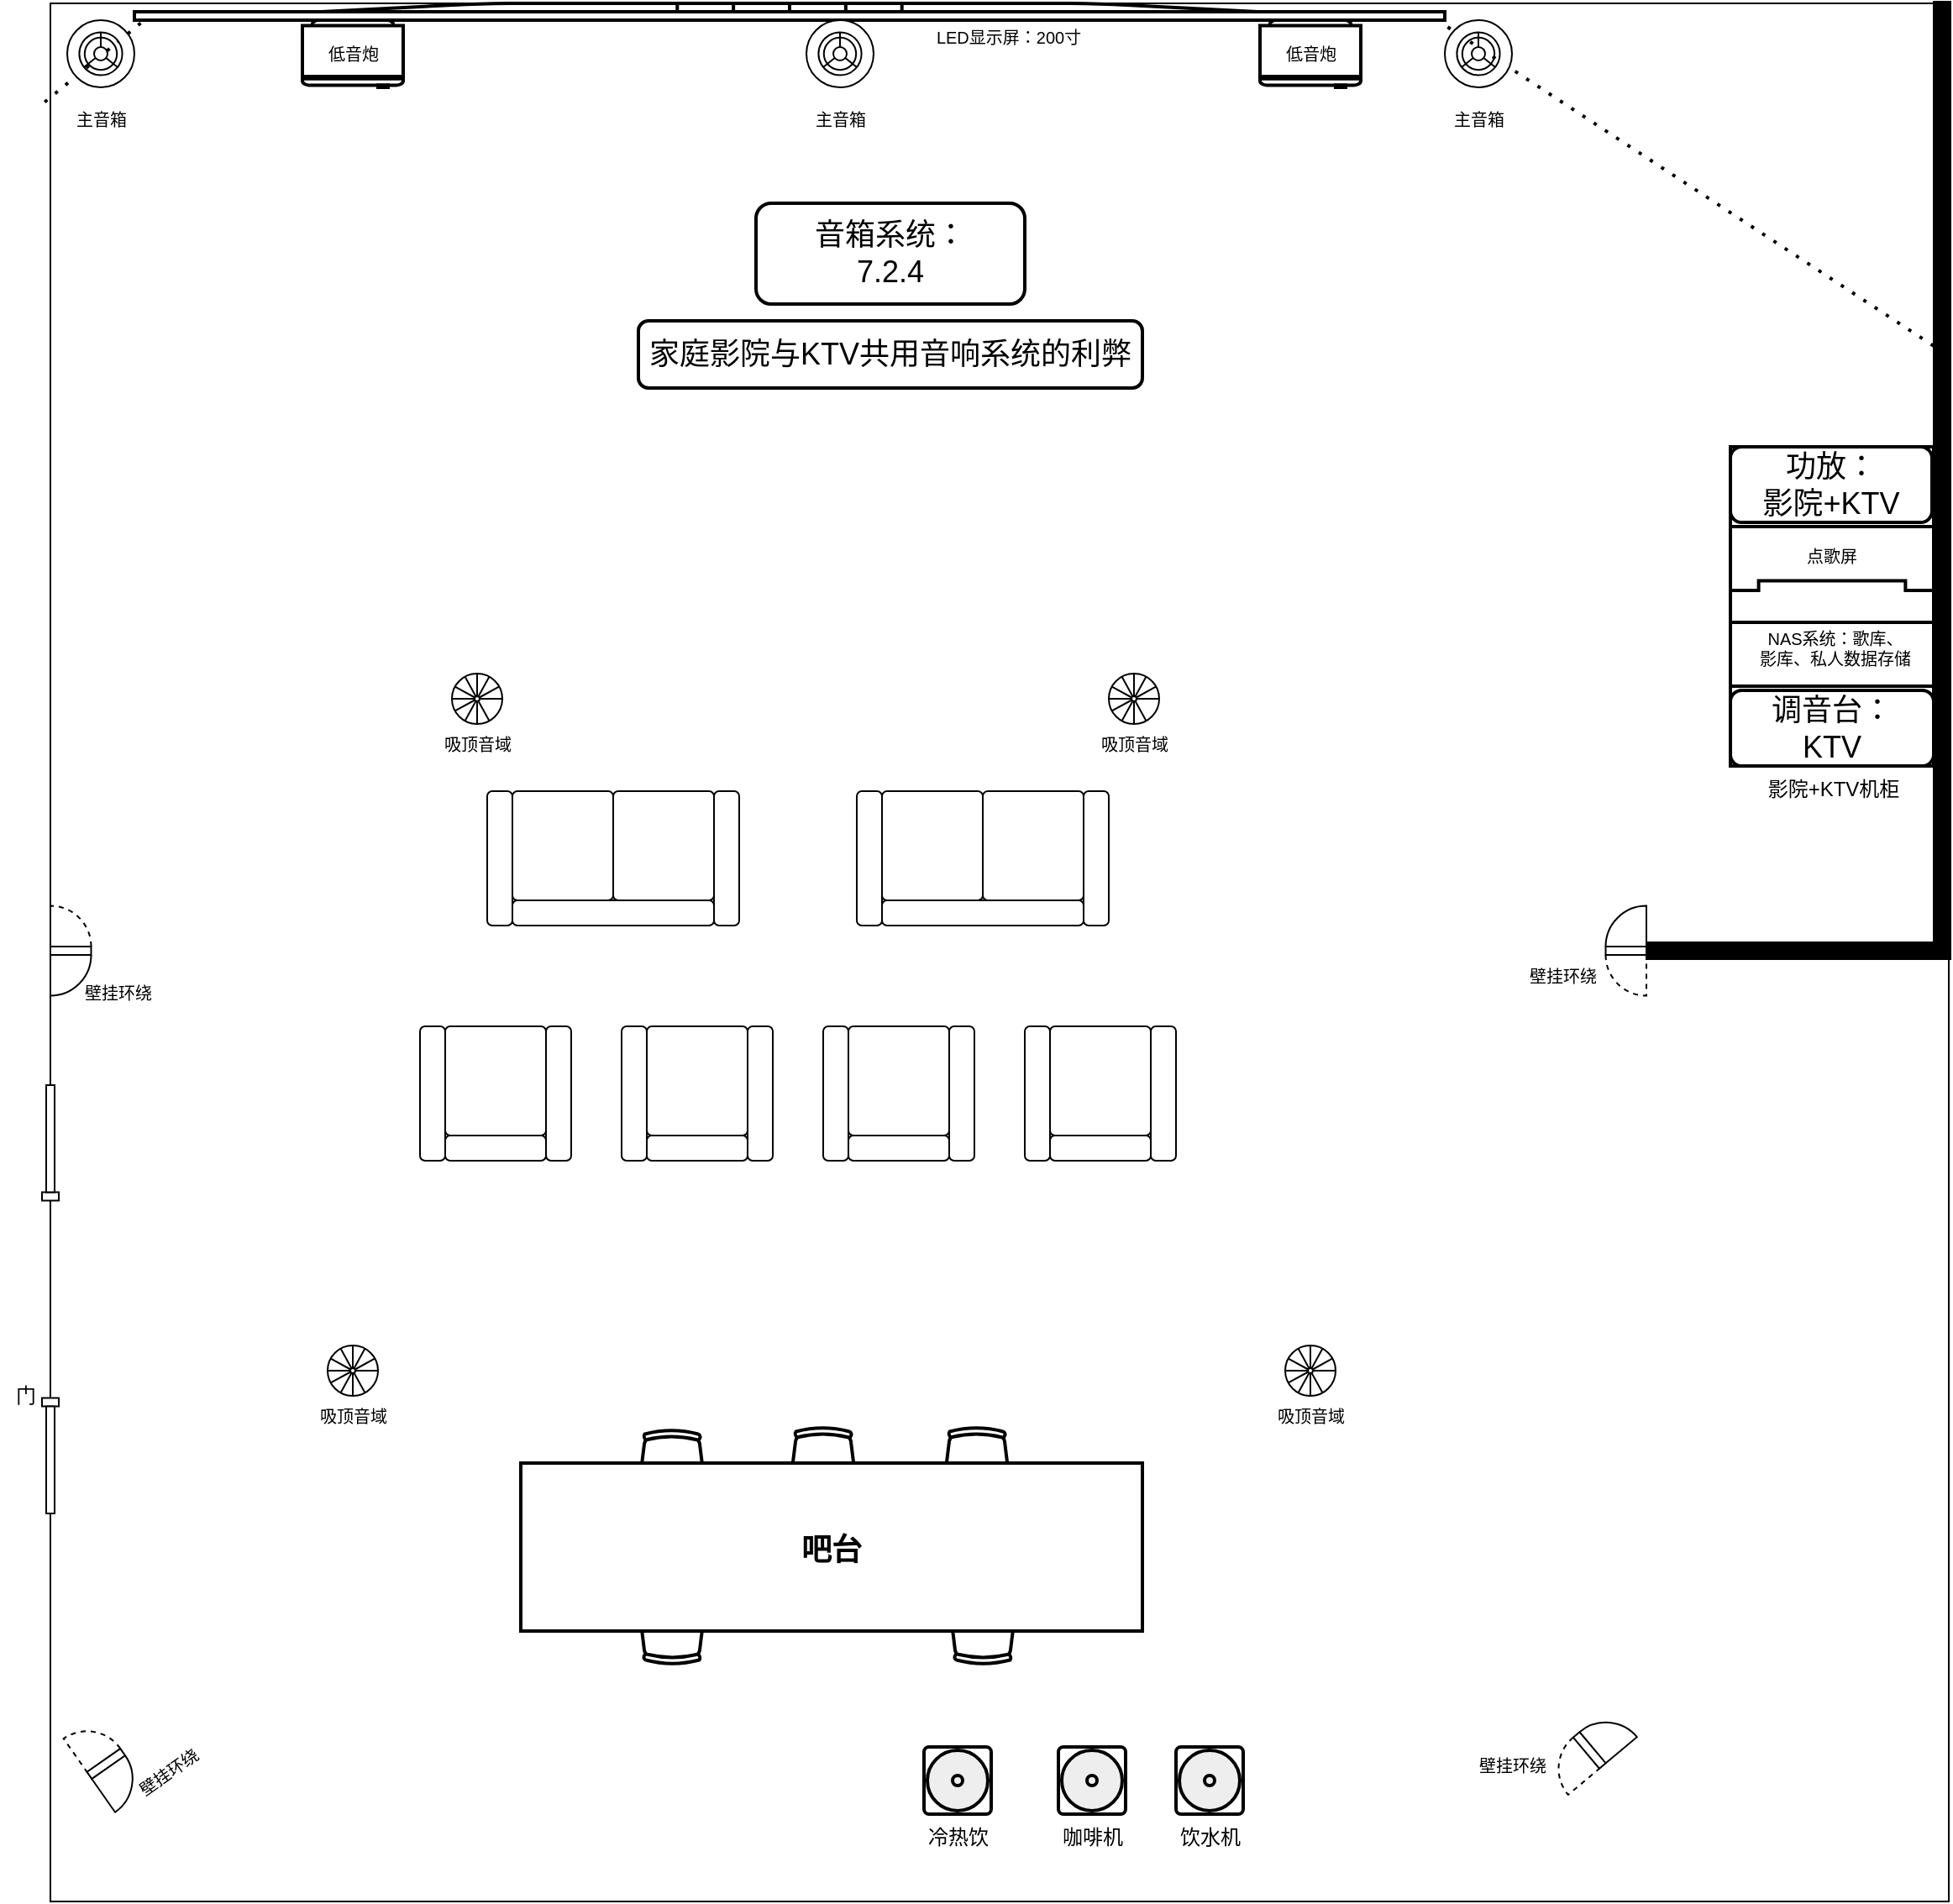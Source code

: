 <mxfile version="15.5.6" type="github">
  <diagram id="l9gon10-OVFrLEdtlygo" name="第 1 页">
    <mxGraphModel dx="1422" dy="754" grid="1" gridSize="10" guides="1" tooltips="1" connect="1" arrows="1" fold="1" page="1" pageScale="1" pageWidth="827" pageHeight="1169" math="0" shadow="0">
      <root>
        <mxCell id="0" />
        <mxCell id="1" parent="0" />
        <mxCell id="b5rMPWdn-qDBkz6BJryQ-1" value="" style="whiteSpace=wrap;html=1;aspect=fixed;" vertex="1" parent="1">
          <mxGeometry x="160" y="131" width="1130" height="1130" as="geometry" />
        </mxCell>
        <mxCell id="b5rMPWdn-qDBkz6BJryQ-3" value="" style="verticalLabelPosition=bottom;html=1;verticalAlign=top;align=center;shape=mxgraph.floorplan.doorDoublePocket;dx=0.25;rotation=90;" vertex="1" parent="1">
          <mxGeometry x="32.5" y="897.5" width="255" height="10" as="geometry" />
        </mxCell>
        <mxCell id="b5rMPWdn-qDBkz6BJryQ-4" value="门" style="text;html=1;resizable=0;autosize=1;align=center;verticalAlign=middle;points=[];fillColor=none;strokeColor=none;rounded=0;" vertex="1" parent="1">
          <mxGeometry x="130" y="950" width="30" height="20" as="geometry" />
        </mxCell>
        <mxCell id="b5rMPWdn-qDBkz6BJryQ-6" value="" style="verticalLabelPosition=bottom;html=1;verticalAlign=top;align=center;shape=mxgraph.floorplan.flat_tv;strokeWidth=2;" vertex="1" parent="1">
          <mxGeometry x="210" y="131" width="780" height="10" as="geometry" />
        </mxCell>
        <mxCell id="b5rMPWdn-qDBkz6BJryQ-7" value="" style="verticalLabelPosition=bottom;html=1;verticalAlign=top;align=center;shape=mxgraph.floorplan.wall;fillColor=#000000;" vertex="1" parent="1">
          <mxGeometry x="1110" y="690" width="181" height="10" as="geometry" />
        </mxCell>
        <mxCell id="b5rMPWdn-qDBkz6BJryQ-8" value="" style="verticalLabelPosition=bottom;html=1;verticalAlign=top;align=center;shape=mxgraph.floorplan.wall;fillColor=#000000;direction=south;" vertex="1" parent="1">
          <mxGeometry x="1281" y="130" width="10" height="560" as="geometry" />
        </mxCell>
        <mxCell id="b5rMPWdn-qDBkz6BJryQ-9" value="影院+KTV机柜" style="verticalLabelPosition=bottom;dashed=0;shadow=0;html=1;align=center;verticalAlign=top;shape=mxgraph.cabinets.cb_2p;strokeWidth=2;" vertex="1" parent="1">
          <mxGeometry x="1160" y="395" width="121" height="190" as="geometry" />
        </mxCell>
        <mxCell id="b5rMPWdn-qDBkz6BJryQ-10" value="饮水机" style="verticalLabelPosition=bottom;html=1;verticalAlign=top;align=center;shape=mxgraph.floorplan.water_cooler;strokeWidth=2;" vertex="1" parent="1">
          <mxGeometry x="830" y="1169" width="40" height="40" as="geometry" />
        </mxCell>
        <mxCell id="b5rMPWdn-qDBkz6BJryQ-11" value="" style="verticalLabelPosition=bottom;html=1;verticalAlign=top;align=center;shape=mxgraph.floorplan.office_chair;shadow=0;strokeWidth=2;" vertex="1" parent="1">
          <mxGeometry x="510" y="980" width="40" height="43" as="geometry" />
        </mxCell>
        <mxCell id="b5rMPWdn-qDBkz6BJryQ-12" value="" style="verticalLabelPosition=bottom;html=1;verticalAlign=top;align=center;shape=mxgraph.floorplan.office_chair;shadow=0;direction=west;strokeWidth=2;" vertex="1" parent="1">
          <mxGeometry x="510" y="1077" width="40" height="43" as="geometry" />
        </mxCell>
        <mxCell id="b5rMPWdn-qDBkz6BJryQ-14" value="" style="verticalLabelPosition=bottom;html=1;verticalAlign=top;align=center;shape=mxgraph.floorplan.office_chair;shadow=0;direction=south;strokeWidth=2;rotation=-90;" vertex="1" parent="1">
          <mxGeometry x="690" y="980" width="43" height="40" as="geometry" />
        </mxCell>
        <mxCell id="b5rMPWdn-qDBkz6BJryQ-15" value="" style="verticalLabelPosition=bottom;html=1;verticalAlign=top;align=center;shape=mxgraph.floorplan.office_chair;shadow=0;strokeWidth=2;" vertex="1" parent="1">
          <mxGeometry x="600" y="978.5" width="40" height="43" as="geometry" />
        </mxCell>
        <mxCell id="b5rMPWdn-qDBkz6BJryQ-16" value="" style="verticalLabelPosition=bottom;html=1;verticalAlign=top;align=center;shape=mxgraph.floorplan.office_chair;shadow=0;direction=west;strokeWidth=2;" vertex="1" parent="1">
          <mxGeometry x="695" y="1077" width="40" height="43" as="geometry" />
        </mxCell>
        <mxCell id="b5rMPWdn-qDBkz6BJryQ-17" value="吧台" style="shape=rect;shadow=0;strokeWidth=2;fontSize=18;fontStyle=1" vertex="1" parent="1">
          <mxGeometry x="440" y="1000" width="370" height="100" as="geometry" />
        </mxCell>
        <mxCell id="b5rMPWdn-qDBkz6BJryQ-18" value="咖啡机" style="verticalLabelPosition=bottom;html=1;verticalAlign=top;align=center;shape=mxgraph.floorplan.water_cooler;strokeWidth=2;" vertex="1" parent="1">
          <mxGeometry x="760" y="1169" width="40" height="40" as="geometry" />
        </mxCell>
        <mxCell id="b5rMPWdn-qDBkz6BJryQ-19" value="冷热饮" style="verticalLabelPosition=bottom;html=1;verticalAlign=top;align=center;shape=mxgraph.floorplan.water_cooler;strokeWidth=2;" vertex="1" parent="1">
          <mxGeometry x="680" y="1169" width="40" height="40" as="geometry" />
        </mxCell>
        <mxCell id="b5rMPWdn-qDBkz6BJryQ-20" value="" style="verticalLabelPosition=bottom;html=1;verticalAlign=top;align=center;shape=mxgraph.floorplan.sofa;fontSize=18;strokeWidth=1;rotation=-180;" vertex="1" parent="1">
          <mxGeometry x="380" y="740" width="90" height="80" as="geometry" />
        </mxCell>
        <mxCell id="b5rMPWdn-qDBkz6BJryQ-21" value="" style="verticalLabelPosition=bottom;html=1;verticalAlign=top;align=center;shape=mxgraph.floorplan.couch;fontSize=18;strokeWidth=1;rotation=-180;" vertex="1" parent="1">
          <mxGeometry x="420" y="600" width="150" height="80" as="geometry" />
        </mxCell>
        <mxCell id="b5rMPWdn-qDBkz6BJryQ-22" value="" style="verticalLabelPosition=bottom;html=1;verticalAlign=top;align=center;shape=mxgraph.floorplan.sofa;fontSize=18;strokeWidth=1;rotation=-180;" vertex="1" parent="1">
          <mxGeometry x="500" y="740" width="90" height="80" as="geometry" />
        </mxCell>
        <mxCell id="b5rMPWdn-qDBkz6BJryQ-23" value="" style="verticalLabelPosition=bottom;html=1;verticalAlign=top;align=center;shape=mxgraph.floorplan.sofa;fontSize=18;strokeWidth=1;rotation=-180;" vertex="1" parent="1">
          <mxGeometry x="620" y="740" width="90" height="80" as="geometry" />
        </mxCell>
        <mxCell id="b5rMPWdn-qDBkz6BJryQ-24" value="" style="verticalLabelPosition=bottom;html=1;verticalAlign=top;align=center;shape=mxgraph.floorplan.sofa;fontSize=18;strokeWidth=1;rotation=-180;" vertex="1" parent="1">
          <mxGeometry x="740" y="740" width="90" height="80" as="geometry" />
        </mxCell>
        <mxCell id="b5rMPWdn-qDBkz6BJryQ-25" value="" style="verticalLabelPosition=bottom;html=1;verticalAlign=top;align=center;shape=mxgraph.floorplan.couch;fontSize=18;strokeWidth=1;rotation=-180;" vertex="1" parent="1">
          <mxGeometry x="640" y="600" width="150" height="80" as="geometry" />
        </mxCell>
        <mxCell id="b5rMPWdn-qDBkz6BJryQ-33" value="" style="endArrow=none;dashed=1;html=1;dashPattern=1 3;strokeWidth=2;rounded=0;fontSize=18;entryX=0.006;entryY=1.1;entryDx=0;entryDy=0;entryPerimeter=0;exitX=-0.003;exitY=0.052;exitDx=0;exitDy=0;exitPerimeter=0;" edge="1" parent="1" source="b5rMPWdn-qDBkz6BJryQ-1" target="b5rMPWdn-qDBkz6BJryQ-6">
          <mxGeometry width="50" height="50" relative="1" as="geometry">
            <mxPoint x="210" y="230" as="sourcePoint" />
            <mxPoint x="260" y="180" as="targetPoint" />
          </mxGeometry>
        </mxCell>
        <mxCell id="b5rMPWdn-qDBkz6BJryQ-34" value="" style="endArrow=none;dashed=1;html=1;dashPattern=1 3;strokeWidth=2;rounded=0;fontSize=18;entryX=1;entryY=1.3;entryDx=0;entryDy=0;entryPerimeter=0;exitX=0.366;exitY=1;exitDx=0;exitDy=0;exitPerimeter=0;" edge="1" parent="1" source="b5rMPWdn-qDBkz6BJryQ-8" target="b5rMPWdn-qDBkz6BJryQ-6">
          <mxGeometry width="50" height="50" relative="1" as="geometry">
            <mxPoint x="170" y="342.27" as="sourcePoint" />
            <mxPoint x="224.68" y="152" as="targetPoint" />
          </mxGeometry>
        </mxCell>
        <mxCell id="b5rMPWdn-qDBkz6BJryQ-36" value="" style="verticalLabelPosition=bottom;html=1;verticalAlign=top;align=center;shape=mxgraph.floorplan.refrigerator;fontSize=18;strokeWidth=2;" vertex="1" parent="1">
          <mxGeometry x="310" y="141" width="60" height="40" as="geometry" />
        </mxCell>
        <mxCell id="b5rMPWdn-qDBkz6BJryQ-44" value="音箱系统：&lt;br&gt;7.2.4" style="rounded=1;whiteSpace=wrap;html=1;fontSize=18;strokeWidth=2;" vertex="1" parent="1">
          <mxGeometry x="580" y="250" width="160" height="60" as="geometry" />
        </mxCell>
        <mxCell id="b5rMPWdn-qDBkz6BJryQ-46" value="" style="verticalLabelPosition=bottom;html=1;verticalAlign=top;align=center;shape=mxgraph.floorplan.refrigerator;fontSize=18;strokeWidth=2;" vertex="1" parent="1">
          <mxGeometry x="880" y="141" width="60" height="40" as="geometry" />
        </mxCell>
        <mxCell id="b5rMPWdn-qDBkz6BJryQ-47" value="&lt;font style=&quot;font-size: 10px&quot;&gt;主音箱&lt;/font&gt;" style="verticalLabelPosition=bottom;html=1;verticalAlign=top;align=center;shape=mxgraph.floorplan.floor_lamp;fontSize=18;strokeWidth=1;" vertex="1" parent="1">
          <mxGeometry x="170" y="141" width="40" height="40" as="geometry" />
        </mxCell>
        <mxCell id="b5rMPWdn-qDBkz6BJryQ-48" value="&lt;font style=&quot;font-size: 10px&quot;&gt;主音箱&lt;/font&gt;" style="verticalLabelPosition=bottom;html=1;verticalAlign=top;align=center;shape=mxgraph.floorplan.floor_lamp;fontSize=18;strokeWidth=1;" vertex="1" parent="1">
          <mxGeometry x="990" y="141" width="40" height="40" as="geometry" />
        </mxCell>
        <mxCell id="b5rMPWdn-qDBkz6BJryQ-49" value="&lt;font style=&quot;font-size: 10px&quot;&gt;主音箱&lt;/font&gt;" style="verticalLabelPosition=bottom;html=1;verticalAlign=top;align=center;shape=mxgraph.floorplan.floor_lamp;fontSize=18;strokeWidth=1;" vertex="1" parent="1">
          <mxGeometry x="610" y="141" width="40" height="40" as="geometry" />
        </mxCell>
        <mxCell id="b5rMPWdn-qDBkz6BJryQ-50" value="低音炮" style="text;html=1;align=center;verticalAlign=middle;resizable=0;points=[];autosize=1;strokeColor=none;fillColor=none;fontSize=10;" vertex="1" parent="1">
          <mxGeometry x="315" y="151" width="50" height="20" as="geometry" />
        </mxCell>
        <mxCell id="b5rMPWdn-qDBkz6BJryQ-51" value="低音炮" style="text;html=1;align=center;verticalAlign=middle;resizable=0;points=[];autosize=1;strokeColor=none;fillColor=none;fontSize=10;" vertex="1" parent="1">
          <mxGeometry x="885" y="151" width="50" height="20" as="geometry" />
        </mxCell>
        <mxCell id="b5rMPWdn-qDBkz6BJryQ-54" value="" style="verticalLabelPosition=bottom;html=1;verticalAlign=top;align=center;shape=mxgraph.floorplan.doorDoubleAction;aspect=fixed;fontSize=10;strokeWidth=1;rotation=-180;" vertex="1" parent="1">
          <mxGeometry x="1085.76" y="670" width="24.24" height="50" as="geometry" />
        </mxCell>
        <mxCell id="b5rMPWdn-qDBkz6BJryQ-56" value="壁挂环绕" style="text;html=1;align=center;verticalAlign=middle;resizable=0;points=[];autosize=1;strokeColor=none;fillColor=none;fontSize=10;" vertex="1" parent="1">
          <mxGeometry x="1030" y="700" width="60" height="20" as="geometry" />
        </mxCell>
        <mxCell id="b5rMPWdn-qDBkz6BJryQ-57" value="" style="group" vertex="1" connectable="0" parent="1">
          <mxGeometry x="160" y="670" width="70" height="60" as="geometry" />
        </mxCell>
        <mxCell id="b5rMPWdn-qDBkz6BJryQ-53" value="" style="verticalLabelPosition=bottom;html=1;verticalAlign=top;align=center;shape=mxgraph.floorplan.doorDoubleAction;aspect=fixed;fontSize=10;strokeWidth=1;" vertex="1" parent="b5rMPWdn-qDBkz6BJryQ-57">
          <mxGeometry width="24.24" height="50" as="geometry" />
        </mxCell>
        <mxCell id="b5rMPWdn-qDBkz6BJryQ-55" value="壁挂环绕" style="text;html=1;align=center;verticalAlign=middle;resizable=0;points=[];autosize=1;strokeColor=none;fillColor=none;fontSize=10;" vertex="1" parent="b5rMPWdn-qDBkz6BJryQ-57">
          <mxGeometry x="10" y="40" width="60" height="20" as="geometry" />
        </mxCell>
        <mxCell id="b5rMPWdn-qDBkz6BJryQ-58" value="" style="group;rotation=-35;" vertex="1" connectable="0" parent="1">
          <mxGeometry x="180" y="1140" width="70" height="60" as="geometry" />
        </mxCell>
        <mxCell id="b5rMPWdn-qDBkz6BJryQ-59" value="" style="verticalLabelPosition=bottom;html=1;verticalAlign=top;align=center;shape=mxgraph.floorplan.doorDoubleAction;aspect=fixed;fontSize=10;strokeWidth=1;rotation=-35;" vertex="1" parent="b5rMPWdn-qDBkz6BJryQ-58">
          <mxGeometry x="1" y="14" width="24.24" height="50" as="geometry" />
        </mxCell>
        <mxCell id="b5rMPWdn-qDBkz6BJryQ-60" value="壁挂环绕" style="text;html=1;align=center;verticalAlign=middle;resizable=0;points=[];autosize=1;strokeColor=none;fillColor=none;fontSize=10;rotation=-35;" vertex="1" parent="b5rMPWdn-qDBkz6BJryQ-58">
          <mxGeometry x="20" y="34" width="60" height="20" as="geometry" />
        </mxCell>
        <mxCell id="b5rMPWdn-qDBkz6BJryQ-61" value="" style="group;rotation=-130;" vertex="1" connectable="0" parent="1">
          <mxGeometry x="1030" y="1120" width="73" height="60" as="geometry" />
        </mxCell>
        <mxCell id="b5rMPWdn-qDBkz6BJryQ-62" value="" style="verticalLabelPosition=bottom;html=1;verticalAlign=top;align=center;shape=mxgraph.floorplan.doorDoubleAction;aspect=fixed;fontSize=10;strokeWidth=1;rotation=-130;" vertex="1" parent="b5rMPWdn-qDBkz6BJryQ-61">
          <mxGeometry x="34" y="26" width="24.24" height="50" as="geometry" />
        </mxCell>
        <mxCell id="b5rMPWdn-qDBkz6BJryQ-64" value="壁挂环绕" style="text;html=1;align=center;verticalAlign=middle;resizable=0;points=[];autosize=1;strokeColor=none;fillColor=none;fontSize=10;" vertex="1" parent="1">
          <mxGeometry x="1000" y="1170" width="60" height="20" as="geometry" />
        </mxCell>
        <mxCell id="b5rMPWdn-qDBkz6BJryQ-65" value="吸顶音域" style="verticalLabelPosition=bottom;html=1;verticalAlign=top;align=center;shape=mxgraph.floorplan.spiral_stairs;fontSize=10;strokeWidth=1;" vertex="1" parent="1">
          <mxGeometry x="399" y="530" width="30" height="30" as="geometry" />
        </mxCell>
        <mxCell id="b5rMPWdn-qDBkz6BJryQ-66" value="吸顶音域" style="verticalLabelPosition=bottom;html=1;verticalAlign=top;align=center;shape=mxgraph.floorplan.spiral_stairs;fontSize=10;strokeWidth=1;" vertex="1" parent="1">
          <mxGeometry x="325" y="930" width="30" height="30" as="geometry" />
        </mxCell>
        <mxCell id="b5rMPWdn-qDBkz6BJryQ-67" value="吸顶音域" style="verticalLabelPosition=bottom;html=1;verticalAlign=top;align=center;shape=mxgraph.floorplan.spiral_stairs;fontSize=10;strokeWidth=1;" vertex="1" parent="1">
          <mxGeometry x="895" y="930" width="30" height="30" as="geometry" />
        </mxCell>
        <mxCell id="b5rMPWdn-qDBkz6BJryQ-68" value="吸顶音域" style="verticalLabelPosition=bottom;html=1;verticalAlign=top;align=center;shape=mxgraph.floorplan.spiral_stairs;fontSize=10;strokeWidth=1;" vertex="1" parent="1">
          <mxGeometry x="790" y="530" width="30" height="30" as="geometry" />
        </mxCell>
        <mxCell id="b5rMPWdn-qDBkz6BJryQ-69" value="功放：&lt;br&gt;影院+KTV" style="rounded=1;whiteSpace=wrap;html=1;fontSize=18;strokeWidth=2;" vertex="1" parent="1">
          <mxGeometry x="1160" y="395" width="120" height="45" as="geometry" />
        </mxCell>
        <mxCell id="b5rMPWdn-qDBkz6BJryQ-70" value="LED显示屏：200寸" style="text;html=1;align=center;verticalAlign=middle;resizable=0;points=[];autosize=1;strokeColor=none;fillColor=none;fontSize=10;" vertex="1" parent="1">
          <mxGeometry x="670" y="141" width="120" height="20" as="geometry" />
        </mxCell>
        <mxCell id="b5rMPWdn-qDBkz6BJryQ-71" value="调音台：&lt;br&gt;KTV" style="rounded=1;whiteSpace=wrap;html=1;fontSize=18;strokeWidth=2;" vertex="1" parent="1">
          <mxGeometry x="1160" y="540" width="121" height="45" as="geometry" />
        </mxCell>
        <mxCell id="b5rMPWdn-qDBkz6BJryQ-72" value="点歌屏" style="text;html=1;align=center;verticalAlign=middle;resizable=0;points=[];autosize=1;strokeColor=none;fillColor=none;fontSize=10;" vertex="1" parent="1">
          <mxGeometry x="1195" y="450" width="50" height="20" as="geometry" />
        </mxCell>
        <mxCell id="b5rMPWdn-qDBkz6BJryQ-73" value="NAS系统：歌库、&lt;br&gt;影库、私人数据存储" style="text;html=1;align=center;verticalAlign=middle;resizable=0;points=[];autosize=1;strokeColor=none;fillColor=none;fontSize=10;" vertex="1" parent="1">
          <mxGeometry x="1162" y="500" width="120" height="30" as="geometry" />
        </mxCell>
        <mxCell id="b5rMPWdn-qDBkz6BJryQ-74" value="家庭影院与KTV共用音响系统的利弊" style="rounded=1;whiteSpace=wrap;html=1;fontSize=18;strokeWidth=2;" vertex="1" parent="1">
          <mxGeometry x="510" y="320" width="300" height="40" as="geometry" />
        </mxCell>
      </root>
    </mxGraphModel>
  </diagram>
</mxfile>
